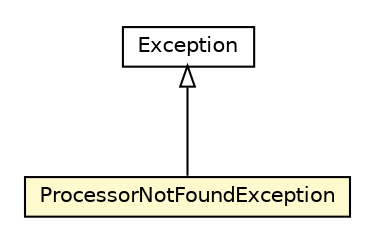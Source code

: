 #!/usr/local/bin/dot
#
# Class diagram 
# Generated by UMLGraph version 5.1 (http://www.umlgraph.org/)
#

digraph G {
	edge [fontname="Helvetica",fontsize=10,labelfontname="Helvetica",labelfontsize=10];
	node [fontname="Helvetica",fontsize=10,shape=plaintext];
	nodesep=0.25;
	ranksep=0.5;
	// pt.ist.fenixframework.backend.infinispan.messaging.ProcessorNotFoundException
	c60833 [label=<<table title="pt.ist.fenixframework.backend.infinispan.messaging.ProcessorNotFoundException" border="0" cellborder="1" cellspacing="0" cellpadding="2" port="p" bgcolor="lemonChiffon" href="./ProcessorNotFoundException.html">
		<tr><td><table border="0" cellspacing="0" cellpadding="1">
<tr><td align="center" balign="center"> ProcessorNotFoundException </td></tr>
		</table></td></tr>
		</table>>, fontname="Helvetica", fontcolor="black", fontsize=10.0];
	//pt.ist.fenixframework.backend.infinispan.messaging.ProcessorNotFoundException extends java.lang.Exception
	c60861:p -> c60833:p [dir=back,arrowtail=empty];
	// java.lang.Exception
	c60861 [label=<<table title="java.lang.Exception" border="0" cellborder="1" cellspacing="0" cellpadding="2" port="p" href="http://java.sun.com/j2se/1.4.2/docs/api/java/lang/Exception.html">
		<tr><td><table border="0" cellspacing="0" cellpadding="1">
<tr><td align="center" balign="center"> Exception </td></tr>
		</table></td></tr>
		</table>>, fontname="Helvetica", fontcolor="black", fontsize=10.0];
}

